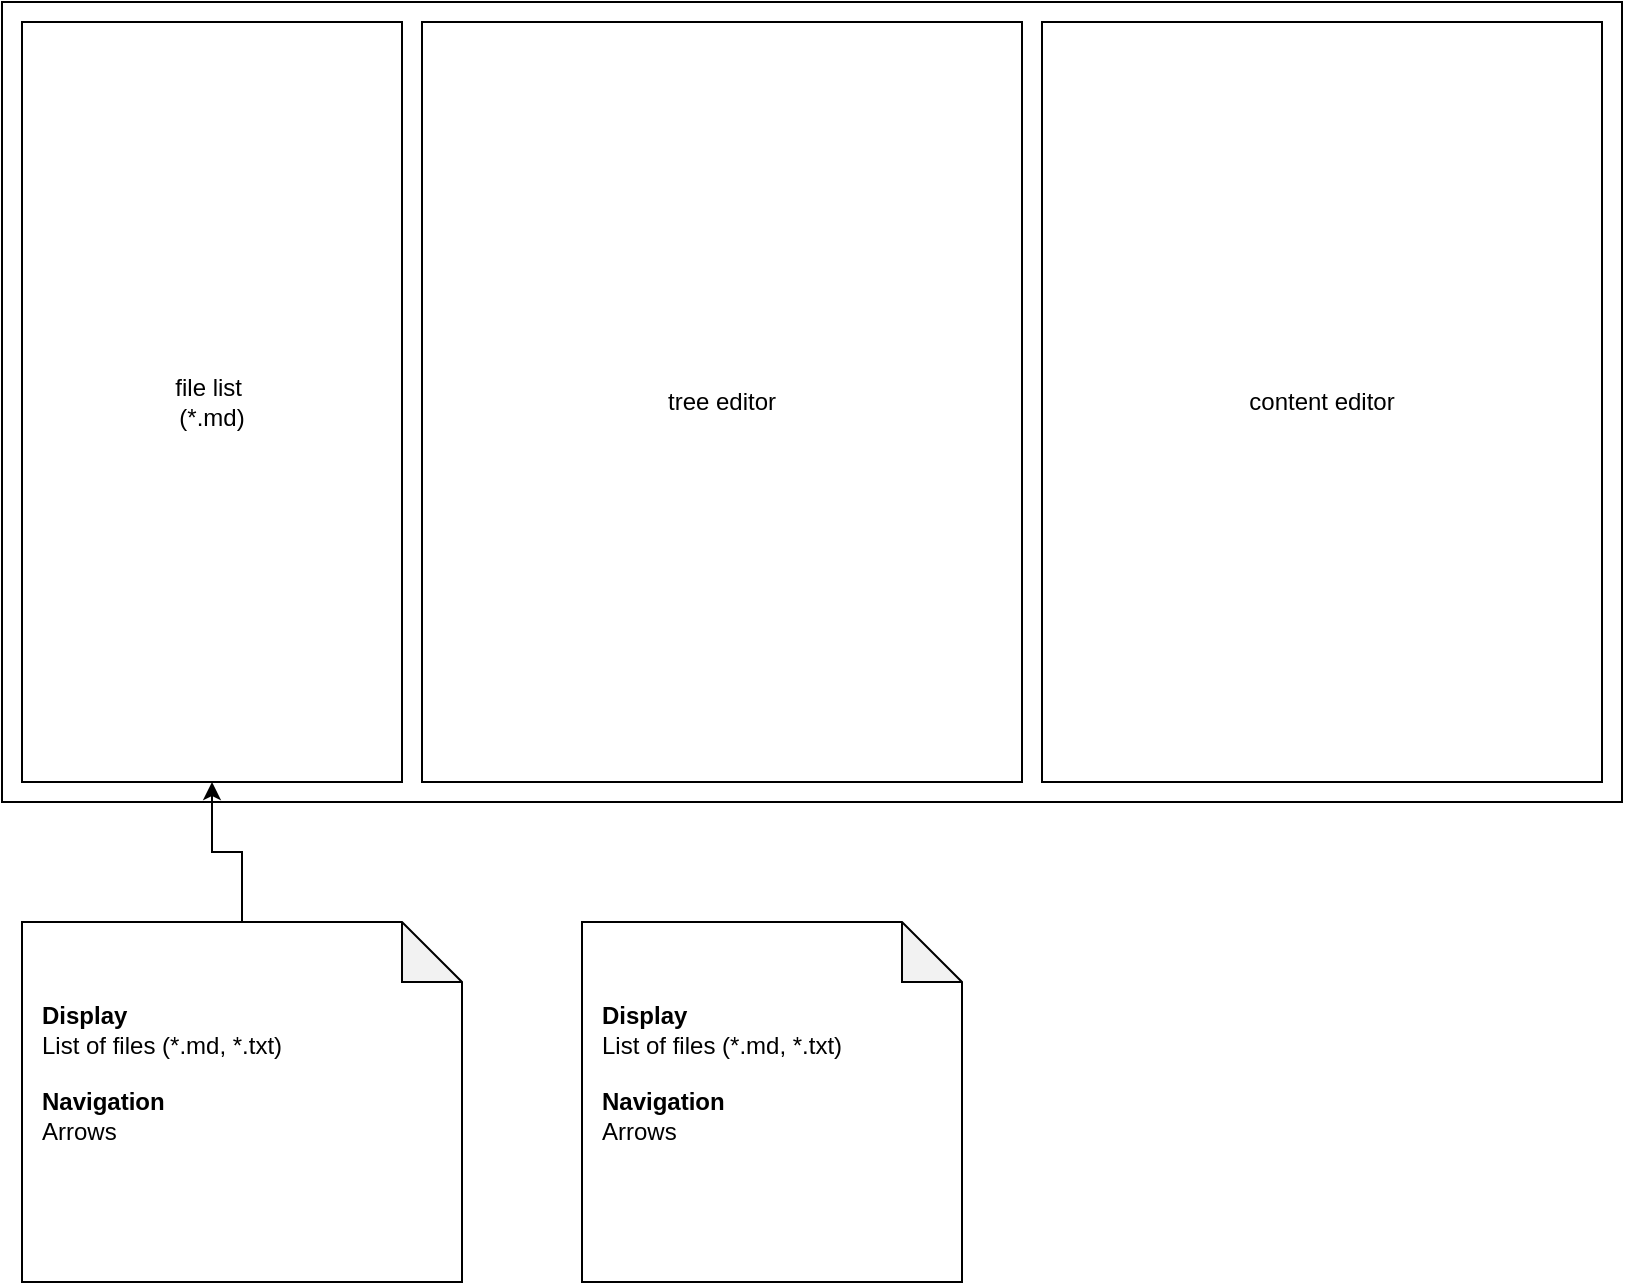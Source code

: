 <mxfile version="12.4.2" type="device" pages="2"><diagram id="aKb-8UHkj8-B-NQ9PVz3" name="Page-1"><mxGraphModel dx="1032" dy="657" grid="1" gridSize="10" guides="0" tooltips="1" connect="1" arrows="1" fold="1" page="1" pageScale="1" pageWidth="9000" pageHeight="3000" math="0" shadow="0"><root><mxCell id="0"/><mxCell id="1" parent="0"/><mxCell id="avf6Ght3AXxbYlNlCH0g-1" value="" style="rounded=0;whiteSpace=wrap;html=1;fillColor=none;" vertex="1" parent="1"><mxGeometry x="80" y="80" width="810" height="400" as="geometry"/></mxCell><mxCell id="avf6Ght3AXxbYlNlCH0g-2" value="file list&amp;nbsp;&lt;br&gt;(*.md)" style="rounded=0;whiteSpace=wrap;html=1;" vertex="1" parent="1"><mxGeometry x="90" y="90" width="190" height="380" as="geometry"/></mxCell><mxCell id="avf6Ght3AXxbYlNlCH0g-3" value="tree editor" style="rounded=0;whiteSpace=wrap;html=1;" vertex="1" parent="1"><mxGeometry x="290" y="90" width="300" height="380" as="geometry"/></mxCell><mxCell id="avf6Ght3AXxbYlNlCH0g-4" value="content editor" style="rounded=0;whiteSpace=wrap;html=1;" vertex="1" parent="1"><mxGeometry x="600" y="90" width="280" height="380" as="geometry"/></mxCell><mxCell id="avf6Ght3AXxbYlNlCH0g-6" style="edgeStyle=orthogonalEdgeStyle;rounded=0;orthogonalLoop=1;jettySize=auto;html=1;" edge="1" parent="1" source="avf6Ght3AXxbYlNlCH0g-5" target="avf6Ght3AXxbYlNlCH0g-2"><mxGeometry relative="1" as="geometry"/></mxCell><mxCell id="avf6Ght3AXxbYlNlCH0g-5" value="&lt;b&gt;Display&lt;/b&gt;&lt;br&gt;List of files (*.md, *.txt)&lt;br&gt;&lt;br&gt;&lt;b&gt;Navigation&lt;/b&gt;&lt;br&gt;&lt;div&gt;&lt;span&gt;Arrows&lt;/span&gt;&lt;/div&gt;&lt;div&gt;&lt;span&gt;&lt;br&gt;&lt;/span&gt;&lt;/div&gt;&lt;div&gt;&lt;br&gt;&lt;/div&gt;" style="shape=note;whiteSpace=wrap;html=1;backgroundOutline=1;darkOpacity=0.05;fillColor=#ffffff;align=left;spacing=10;" vertex="1" parent="1"><mxGeometry x="90" y="540" width="220" height="180" as="geometry"/></mxCell><mxCell id="avf6Ght3AXxbYlNlCH0g-7" value="&lt;b&gt;Display&lt;/b&gt;&lt;br&gt;List of files (*.md, *.txt)&lt;br&gt;&lt;br&gt;&lt;b&gt;Navigation&lt;/b&gt;&lt;br&gt;&lt;div&gt;&lt;span&gt;Arrows&lt;/span&gt;&lt;/div&gt;&lt;div&gt;&lt;span&gt;&lt;br&gt;&lt;/span&gt;&lt;/div&gt;&lt;div&gt;&lt;br&gt;&lt;/div&gt;" style="shape=note;whiteSpace=wrap;html=1;backgroundOutline=1;darkOpacity=0.05;fillColor=#ffffff;align=left;spacing=10;" vertex="1" parent="1"><mxGeometry x="370" y="540" width="190" height="180" as="geometry"/></mxCell></root></mxGraphModel></diagram><diagram id="uqtNo_PZUONaQuFBHoUK" name="Page-2"><mxGraphModel dx="1032" dy="657" grid="1" gridSize="10" guides="1" tooltips="1" connect="1" arrows="1" fold="1" page="1" pageScale="1" pageWidth="9000" pageHeight="3000" math="0" shadow="0"><root><mxCell id="lCzT3kTE1ueWkKgB9rG6-0"/><mxCell id="lCzT3kTE1ueWkKgB9rG6-1" parent="lCzT3kTE1ueWkKgB9rG6-0"/><mxCell id="lCzT3kTE1ueWkKgB9rG6-14" value="" style="rounded=0;whiteSpace=wrap;html=1;fillColor=none;fontSize=11;align=left;container=1;" vertex="1" parent="lCzT3kTE1ueWkKgB9rG6-1"><mxGeometry x="320" y="480" width="400" height="520" as="geometry"><mxRectangle x="320" y="480" width="50" height="40" as="alternateBounds"/></mxGeometry></mxCell><mxCell id="lCzT3kTE1ueWkKgB9rG6-7" value="Markdown Tree" style="rounded=0;whiteSpace=wrap;html=1;fillColor=#ffffff;align=left;" vertex="1" parent="lCzT3kTE1ueWkKgB9rG6-14"><mxGeometry x="40" y="40" width="120" height="80" as="geometry"/></mxCell><mxCell id="lCzT3kTE1ueWkKgB9rG6-9" value="Markdown Tree" style="rounded=0;whiteSpace=wrap;html=1;fillColor=#ffffff;align=left;" vertex="1" parent="lCzT3kTE1ueWkKgB9rG6-14"><mxGeometry x="160" y="160" width="120" height="80" as="geometry"/></mxCell><mxCell id="lCzT3kTE1ueWkKgB9rG6-16" style="edgeStyle=orthogonalEdgeStyle;rounded=0;orthogonalLoop=1;jettySize=auto;html=1;labelBackgroundColor=#ffffff;fontSize=11;" edge="1" parent="lCzT3kTE1ueWkKgB9rG6-14" source="lCzT3kTE1ueWkKgB9rG6-7" target="lCzT3kTE1ueWkKgB9rG6-9"><mxGeometry relative="1" as="geometry"><Array as="points"><mxPoint x="100" y="200"/></Array></mxGeometry></mxCell><mxCell id="lCzT3kTE1ueWkKgB9rG6-8" value="Markdown Leaf" style="rounded=0;whiteSpace=wrap;html=1;fillColor=#ffffff;align=left;" vertex="1" parent="lCzT3kTE1ueWkKgB9rG6-14"><mxGeometry x="280" y="280" width="120" height="80" as="geometry"/></mxCell><mxCell id="lCzT3kTE1ueWkKgB9rG6-19" style="edgeStyle=orthogonalEdgeStyle;rounded=0;orthogonalLoop=1;jettySize=auto;html=1;labelBackgroundColor=#ffffff;fontSize=11;" edge="1" parent="lCzT3kTE1ueWkKgB9rG6-14" source="lCzT3kTE1ueWkKgB9rG6-9" target="lCzT3kTE1ueWkKgB9rG6-8"><mxGeometry relative="1" as="geometry"><Array as="points"><mxPoint x="220" y="320"/></Array></mxGeometry></mxCell><mxCell id="lCzT3kTE1ueWkKgB9rG6-11" value="Markdown Tree" style="rounded=0;whiteSpace=wrap;html=1;fillColor=#ffffff;align=left;" vertex="1" parent="lCzT3kTE1ueWkKgB9rG6-14"><mxGeometry x="160" y="400" width="120" height="83" as="geometry"/></mxCell><mxCell id="lCzT3kTE1ueWkKgB9rG6-18" style="edgeStyle=orthogonalEdgeStyle;rounded=0;orthogonalLoop=1;jettySize=auto;html=1;labelBackgroundColor=#ffffff;fontSize=11;" edge="1" parent="lCzT3kTE1ueWkKgB9rG6-14" source="lCzT3kTE1ueWkKgB9rG6-7" target="lCzT3kTE1ueWkKgB9rG6-11"><mxGeometry relative="1" as="geometry"><Array as="points"><mxPoint x="100" y="439"/></Array></mxGeometry></mxCell><mxCell id="lCzT3kTE1ueWkKgB9rG6-2" value="Markdown file" style="rounded=0;whiteSpace=wrap;html=1;fillColor=#dae8fc;align=left;strokeColor=#6c8ebf;" vertex="1" parent="lCzT3kTE1ueWkKgB9rG6-1"><mxGeometry x="160" y="200" width="120" height="120" as="geometry"/></mxCell><mxCell id="lCzT3kTE1ueWkKgB9rG6-3" value="Markdown AST" style="rounded=0;whiteSpace=wrap;html=1;fillColor=#dae8fc;align=left;strokeColor=#6c8ebf;" vertex="1" parent="lCzT3kTE1ueWkKgB9rG6-1"><mxGeometry x="520" y="200" width="120" height="120" as="geometry"/></mxCell><mxCell id="lCzT3kTE1ueWkKgB9rG6-5" value="FileReader.parse()" style="shape=flexArrow;endArrow=classic;html=1;spacing=10;fontSize=11;labelBackgroundColor=#ffffff;verticalAlign=bottom;exitX=1;exitY=0.25;exitDx=0;exitDy=0;entryX=0;entryY=0.25;entryDx=0;entryDy=0;" edge="1" parent="lCzT3kTE1ueWkKgB9rG6-1" source="lCzT3kTE1ueWkKgB9rG6-2" target="lCzT3kTE1ueWkKgB9rG6-3"><mxGeometry width="50" height="50" relative="1" as="geometry"><mxPoint x="280" y="240" as="sourcePoint"/><mxPoint x="520" y="240" as="targetPoint"/></mxGeometry></mxCell><mxCell id="lCzT3kTE1ueWkKgB9rG6-6" value="FileReader.parse()" style="shape=flexArrow;endArrow=classic;html=1;spacing=10;fontSize=11;labelBackgroundColor=#ffffff;verticalAlign=bottom;entryX=1;entryY=0.75;entryDx=0;entryDy=0;exitX=0;exitY=0.75;exitDx=0;exitDy=0;" edge="1" parent="lCzT3kTE1ueWkKgB9rG6-1" source="lCzT3kTE1ueWkKgB9rG6-3" target="lCzT3kTE1ueWkKgB9rG6-2"><mxGeometry width="50" height="50" relative="1" as="geometry"><mxPoint x="560" y="370" as="sourcePoint"/><mxPoint x="530" y="300" as="targetPoint"/></mxGeometry></mxCell><mxCell id="lCzT3kTE1ueWkKgB9rG6-21" value="FileReader" style="rounded=0;whiteSpace=wrap;html=1;fontSize=11;align=center;" vertex="1" parent="lCzT3kTE1ueWkKgB9rG6-1"><mxGeometry x="340" y="140" width="120" height="60" as="geometry"/></mxCell><mxCell id="lCzT3kTE1ueWkKgB9rG6-22" value="FileWriter" style="rounded=0;whiteSpace=wrap;html=1;fontSize=11;align=center;" vertex="1" parent="lCzT3kTE1ueWkKgB9rG6-1"><mxGeometry x="340" y="320" width="120" height="60" as="geometry"/></mxCell></root></mxGraphModel></diagram></mxfile>